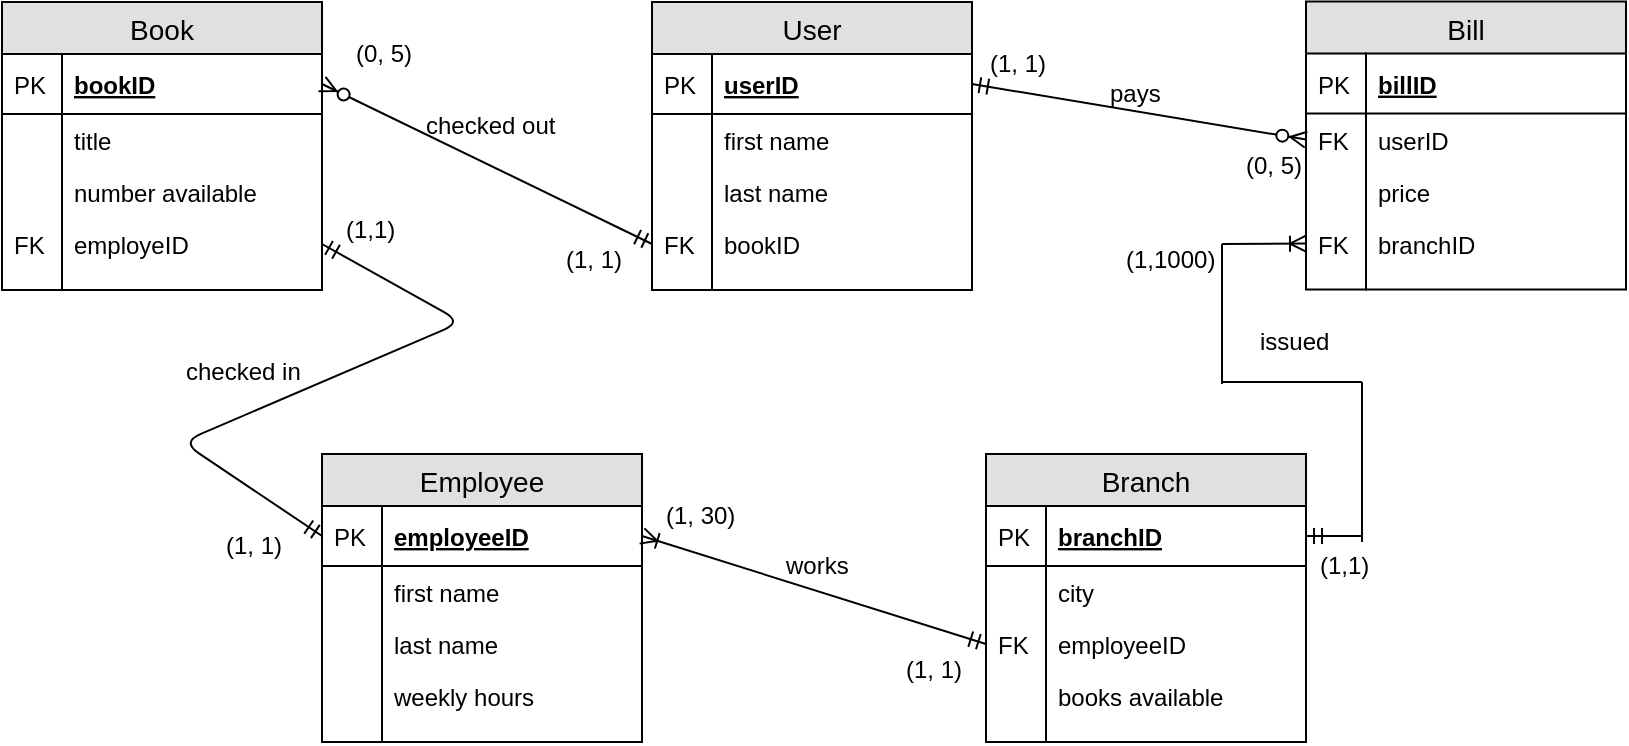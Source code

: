 <mxfile version="12.3.5" type="google" pages="1"><diagram id="aYwrfoIeiscVYbtysI8C" name="Page-1"><mxGraphModel dx="782" dy="437" grid="1" gridSize="10" guides="1" tooltips="1" connect="1" arrows="1" fold="1" page="1" pageScale="1" pageWidth="850" pageHeight="1100" math="0" shadow="0"><root><mxCell id="0"/><mxCell id="1" parent="0"/><mxCell id="7ECvnOl5ij9PKmeGDUMd-1" value="Book" style="swimlane;fontStyle=0;childLayout=stackLayout;horizontal=1;startSize=26;fillColor=#e0e0e0;horizontalStack=0;resizeParent=1;resizeParentMax=0;resizeLast=0;collapsible=1;marginBottom=0;swimlaneFillColor=#ffffff;align=center;fontSize=14;" parent="1" vertex="1"><mxGeometry x="20" y="20" width="160" height="144" as="geometry"/></mxCell><mxCell id="7ECvnOl5ij9PKmeGDUMd-2" value="bookID" style="shape=partialRectangle;top=0;left=0;right=0;bottom=1;align=left;verticalAlign=middle;fillColor=none;spacingLeft=34;spacingRight=4;overflow=hidden;rotatable=0;points=[[0,0.5],[1,0.5]];portConstraint=eastwest;dropTarget=0;fontStyle=5;fontSize=12;" parent="7ECvnOl5ij9PKmeGDUMd-1" vertex="1"><mxGeometry y="26" width="160" height="30" as="geometry"/></mxCell><mxCell id="7ECvnOl5ij9PKmeGDUMd-3" value="PK" style="shape=partialRectangle;top=0;left=0;bottom=0;fillColor=none;align=left;verticalAlign=middle;spacingLeft=4;spacingRight=4;overflow=hidden;rotatable=0;points=[];portConstraint=eastwest;part=1;fontSize=12;" parent="7ECvnOl5ij9PKmeGDUMd-2" vertex="1" connectable="0"><mxGeometry width="30" height="30" as="geometry"/></mxCell><mxCell id="7ECvnOl5ij9PKmeGDUMd-4" value="title" style="shape=partialRectangle;top=0;left=0;right=0;bottom=0;align=left;verticalAlign=top;fillColor=none;spacingLeft=34;spacingRight=4;overflow=hidden;rotatable=0;points=[[0,0.5],[1,0.5]];portConstraint=eastwest;dropTarget=0;fontSize=12;" parent="7ECvnOl5ij9PKmeGDUMd-1" vertex="1"><mxGeometry y="56" width="160" height="26" as="geometry"/></mxCell><mxCell id="7ECvnOl5ij9PKmeGDUMd-5" value="" style="shape=partialRectangle;top=0;left=0;bottom=0;fillColor=none;align=left;verticalAlign=top;spacingLeft=4;spacingRight=4;overflow=hidden;rotatable=0;points=[];portConstraint=eastwest;part=1;fontSize=12;" parent="7ECvnOl5ij9PKmeGDUMd-4" vertex="1" connectable="0"><mxGeometry width="30" height="26" as="geometry"/></mxCell><mxCell id="7ECvnOl5ij9PKmeGDUMd-6" value="number available" style="shape=partialRectangle;top=0;left=0;right=0;bottom=0;align=left;verticalAlign=top;fillColor=none;spacingLeft=34;spacingRight=4;overflow=hidden;rotatable=0;points=[[0,0.5],[1,0.5]];portConstraint=eastwest;dropTarget=0;fontSize=12;" parent="7ECvnOl5ij9PKmeGDUMd-1" vertex="1"><mxGeometry y="82" width="160" height="26" as="geometry"/></mxCell><mxCell id="7ECvnOl5ij9PKmeGDUMd-7" value="" style="shape=partialRectangle;top=0;left=0;bottom=0;fillColor=none;align=left;verticalAlign=top;spacingLeft=4;spacingRight=4;overflow=hidden;rotatable=0;points=[];portConstraint=eastwest;part=1;fontSize=12;" parent="7ECvnOl5ij9PKmeGDUMd-6" vertex="1" connectable="0"><mxGeometry width="30" height="26" as="geometry"/></mxCell><mxCell id="7ECvnOl5ij9PKmeGDUMd-8" value="employeID" style="shape=partialRectangle;top=0;left=0;right=0;bottom=0;align=left;verticalAlign=top;fillColor=none;spacingLeft=34;spacingRight=4;overflow=hidden;rotatable=0;points=[[0,0.5],[1,0.5]];portConstraint=eastwest;dropTarget=0;fontSize=12;" parent="7ECvnOl5ij9PKmeGDUMd-1" vertex="1"><mxGeometry y="108" width="160" height="26" as="geometry"/></mxCell><mxCell id="7ECvnOl5ij9PKmeGDUMd-9" value="FK" style="shape=partialRectangle;top=0;left=0;bottom=0;fillColor=none;align=left;verticalAlign=top;spacingLeft=4;spacingRight=4;overflow=hidden;rotatable=0;points=[];portConstraint=eastwest;part=1;fontSize=12;" parent="7ECvnOl5ij9PKmeGDUMd-8" vertex="1" connectable="0"><mxGeometry width="30" height="26" as="geometry"/></mxCell><mxCell id="7ECvnOl5ij9PKmeGDUMd-10" value="" style="shape=partialRectangle;top=0;left=0;right=0;bottom=0;align=left;verticalAlign=top;fillColor=none;spacingLeft=34;spacingRight=4;overflow=hidden;rotatable=0;points=[[0,0.5],[1,0.5]];portConstraint=eastwest;dropTarget=0;fontSize=12;" parent="7ECvnOl5ij9PKmeGDUMd-1" vertex="1"><mxGeometry y="134" width="160" height="10" as="geometry"/></mxCell><mxCell id="7ECvnOl5ij9PKmeGDUMd-11" value="" style="shape=partialRectangle;top=0;left=0;bottom=0;fillColor=none;align=left;verticalAlign=top;spacingLeft=4;spacingRight=4;overflow=hidden;rotatable=0;points=[];portConstraint=eastwest;part=1;fontSize=12;" parent="7ECvnOl5ij9PKmeGDUMd-10" vertex="1" connectable="0"><mxGeometry width="30" height="10" as="geometry"/></mxCell><mxCell id="7ECvnOl5ij9PKmeGDUMd-12" value="User" style="swimlane;fontStyle=0;childLayout=stackLayout;horizontal=1;startSize=26;fillColor=#e0e0e0;horizontalStack=0;resizeParent=1;resizeParentMax=0;resizeLast=0;collapsible=1;marginBottom=0;swimlaneFillColor=#ffffff;align=center;fontSize=14;" parent="1" vertex="1"><mxGeometry x="345" y="20" width="160" height="144" as="geometry"/></mxCell><mxCell id="7ECvnOl5ij9PKmeGDUMd-13" value="userID" style="shape=partialRectangle;top=0;left=0;right=0;bottom=1;align=left;verticalAlign=middle;fillColor=none;spacingLeft=34;spacingRight=4;overflow=hidden;rotatable=0;points=[[0,0.5],[1,0.5]];portConstraint=eastwest;dropTarget=0;fontStyle=5;fontSize=12;" parent="7ECvnOl5ij9PKmeGDUMd-12" vertex="1"><mxGeometry y="26" width="160" height="30" as="geometry"/></mxCell><mxCell id="7ECvnOl5ij9PKmeGDUMd-14" value="PK" style="shape=partialRectangle;top=0;left=0;bottom=0;fillColor=none;align=left;verticalAlign=middle;spacingLeft=4;spacingRight=4;overflow=hidden;rotatable=0;points=[];portConstraint=eastwest;part=1;fontSize=12;" parent="7ECvnOl5ij9PKmeGDUMd-13" vertex="1" connectable="0"><mxGeometry width="30" height="30" as="geometry"/></mxCell><mxCell id="7ECvnOl5ij9PKmeGDUMd-15" value="first name" style="shape=partialRectangle;top=0;left=0;right=0;bottom=0;align=left;verticalAlign=top;fillColor=none;spacingLeft=34;spacingRight=4;overflow=hidden;rotatable=0;points=[[0,0.5],[1,0.5]];portConstraint=eastwest;dropTarget=0;fontSize=12;" parent="7ECvnOl5ij9PKmeGDUMd-12" vertex="1"><mxGeometry y="56" width="160" height="26" as="geometry"/></mxCell><mxCell id="7ECvnOl5ij9PKmeGDUMd-16" value="" style="shape=partialRectangle;top=0;left=0;bottom=0;fillColor=none;align=left;verticalAlign=top;spacingLeft=4;spacingRight=4;overflow=hidden;rotatable=0;points=[];portConstraint=eastwest;part=1;fontSize=12;" parent="7ECvnOl5ij9PKmeGDUMd-15" vertex="1" connectable="0"><mxGeometry width="30" height="26" as="geometry"/></mxCell><mxCell id="7ECvnOl5ij9PKmeGDUMd-17" value="last name" style="shape=partialRectangle;top=0;left=0;right=0;bottom=0;align=left;verticalAlign=top;fillColor=none;spacingLeft=34;spacingRight=4;overflow=hidden;rotatable=0;points=[[0,0.5],[1,0.5]];portConstraint=eastwest;dropTarget=0;fontSize=12;" parent="7ECvnOl5ij9PKmeGDUMd-12" vertex="1"><mxGeometry y="82" width="160" height="26" as="geometry"/></mxCell><mxCell id="7ECvnOl5ij9PKmeGDUMd-18" value="" style="shape=partialRectangle;top=0;left=0;bottom=0;fillColor=none;align=left;verticalAlign=top;spacingLeft=4;spacingRight=4;overflow=hidden;rotatable=0;points=[];portConstraint=eastwest;part=1;fontSize=12;" parent="7ECvnOl5ij9PKmeGDUMd-17" vertex="1" connectable="0"><mxGeometry width="30" height="26" as="geometry"/></mxCell><mxCell id="7ECvnOl5ij9PKmeGDUMd-19" value="bookID" style="shape=partialRectangle;top=0;left=0;right=0;bottom=0;align=left;verticalAlign=top;fillColor=none;spacingLeft=34;spacingRight=4;overflow=hidden;rotatable=0;points=[[0,0.5],[1,0.5]];portConstraint=eastwest;dropTarget=0;fontSize=12;" parent="7ECvnOl5ij9PKmeGDUMd-12" vertex="1"><mxGeometry y="108" width="160" height="26" as="geometry"/></mxCell><mxCell id="7ECvnOl5ij9PKmeGDUMd-20" value="FK" style="shape=partialRectangle;top=0;left=0;bottom=0;fillColor=none;align=left;verticalAlign=top;spacingLeft=4;spacingRight=4;overflow=hidden;rotatable=0;points=[];portConstraint=eastwest;part=1;fontSize=12;" parent="7ECvnOl5ij9PKmeGDUMd-19" vertex="1" connectable="0"><mxGeometry width="30" height="26" as="geometry"/></mxCell><mxCell id="7ECvnOl5ij9PKmeGDUMd-21" value="" style="shape=partialRectangle;top=0;left=0;right=0;bottom=0;align=left;verticalAlign=top;fillColor=none;spacingLeft=34;spacingRight=4;overflow=hidden;rotatable=0;points=[[0,0.5],[1,0.5]];portConstraint=eastwest;dropTarget=0;fontSize=12;" parent="7ECvnOl5ij9PKmeGDUMd-12" vertex="1"><mxGeometry y="134" width="160" height="10" as="geometry"/></mxCell><mxCell id="7ECvnOl5ij9PKmeGDUMd-22" value="" style="shape=partialRectangle;top=0;left=0;bottom=0;fillColor=none;align=left;verticalAlign=top;spacingLeft=4;spacingRight=4;overflow=hidden;rotatable=0;points=[];portConstraint=eastwest;part=1;fontSize=12;" parent="7ECvnOl5ij9PKmeGDUMd-21" vertex="1" connectable="0"><mxGeometry width="30" height="10" as="geometry"/></mxCell><mxCell id="7ECvnOl5ij9PKmeGDUMd-34" value="Employee" style="swimlane;fontStyle=0;childLayout=stackLayout;horizontal=1;startSize=26;fillColor=#e0e0e0;horizontalStack=0;resizeParent=1;resizeParentMax=0;resizeLast=0;collapsible=1;marginBottom=0;swimlaneFillColor=#ffffff;align=center;fontSize=14;" parent="1" vertex="1"><mxGeometry x="180" y="246" width="160" height="144" as="geometry"/></mxCell><mxCell id="7ECvnOl5ij9PKmeGDUMd-35" value="employeeID" style="shape=partialRectangle;top=0;left=0;right=0;bottom=1;align=left;verticalAlign=middle;fillColor=none;spacingLeft=34;spacingRight=4;overflow=hidden;rotatable=0;points=[[0,0.5],[1,0.5]];portConstraint=eastwest;dropTarget=0;fontStyle=5;fontSize=12;" parent="7ECvnOl5ij9PKmeGDUMd-34" vertex="1"><mxGeometry y="26" width="160" height="30" as="geometry"/></mxCell><mxCell id="7ECvnOl5ij9PKmeGDUMd-36" value="PK" style="shape=partialRectangle;top=0;left=0;bottom=0;fillColor=none;align=left;verticalAlign=middle;spacingLeft=4;spacingRight=4;overflow=hidden;rotatable=0;points=[];portConstraint=eastwest;part=1;fontSize=12;" parent="7ECvnOl5ij9PKmeGDUMd-35" vertex="1" connectable="0"><mxGeometry width="30" height="30" as="geometry"/></mxCell><mxCell id="7ECvnOl5ij9PKmeGDUMd-37" value="first name" style="shape=partialRectangle;top=0;left=0;right=0;bottom=0;align=left;verticalAlign=top;fillColor=none;spacingLeft=34;spacingRight=4;overflow=hidden;rotatable=0;points=[[0,0.5],[1,0.5]];portConstraint=eastwest;dropTarget=0;fontSize=12;" parent="7ECvnOl5ij9PKmeGDUMd-34" vertex="1"><mxGeometry y="56" width="160" height="26" as="geometry"/></mxCell><mxCell id="7ECvnOl5ij9PKmeGDUMd-38" value="" style="shape=partialRectangle;top=0;left=0;bottom=0;fillColor=none;align=left;verticalAlign=top;spacingLeft=4;spacingRight=4;overflow=hidden;rotatable=0;points=[];portConstraint=eastwest;part=1;fontSize=12;" parent="7ECvnOl5ij9PKmeGDUMd-37" vertex="1" connectable="0"><mxGeometry width="30" height="26" as="geometry"/></mxCell><mxCell id="7ECvnOl5ij9PKmeGDUMd-39" value="last name" style="shape=partialRectangle;top=0;left=0;right=0;bottom=0;align=left;verticalAlign=top;fillColor=none;spacingLeft=34;spacingRight=4;overflow=hidden;rotatable=0;points=[[0,0.5],[1,0.5]];portConstraint=eastwest;dropTarget=0;fontSize=12;" parent="7ECvnOl5ij9PKmeGDUMd-34" vertex="1"><mxGeometry y="82" width="160" height="26" as="geometry"/></mxCell><mxCell id="7ECvnOl5ij9PKmeGDUMd-40" value="" style="shape=partialRectangle;top=0;left=0;bottom=0;fillColor=none;align=left;verticalAlign=top;spacingLeft=4;spacingRight=4;overflow=hidden;rotatable=0;points=[];portConstraint=eastwest;part=1;fontSize=12;" parent="7ECvnOl5ij9PKmeGDUMd-39" vertex="1" connectable="0"><mxGeometry width="30" height="26" as="geometry"/></mxCell><mxCell id="7ECvnOl5ij9PKmeGDUMd-41" value="weekly hours" style="shape=partialRectangle;top=0;left=0;right=0;bottom=0;align=left;verticalAlign=top;fillColor=none;spacingLeft=34;spacingRight=4;overflow=hidden;rotatable=0;points=[[0,0.5],[1,0.5]];portConstraint=eastwest;dropTarget=0;fontSize=12;" parent="7ECvnOl5ij9PKmeGDUMd-34" vertex="1"><mxGeometry y="108" width="160" height="26" as="geometry"/></mxCell><mxCell id="7ECvnOl5ij9PKmeGDUMd-42" value="" style="shape=partialRectangle;top=0;left=0;bottom=0;fillColor=none;align=left;verticalAlign=top;spacingLeft=4;spacingRight=4;overflow=hidden;rotatable=0;points=[];portConstraint=eastwest;part=1;fontSize=12;" parent="7ECvnOl5ij9PKmeGDUMd-41" vertex="1" connectable="0"><mxGeometry width="30" height="26" as="geometry"/></mxCell><mxCell id="7ECvnOl5ij9PKmeGDUMd-43" value="" style="shape=partialRectangle;top=0;left=0;right=0;bottom=0;align=left;verticalAlign=top;fillColor=none;spacingLeft=34;spacingRight=4;overflow=hidden;rotatable=0;points=[[0,0.5],[1,0.5]];portConstraint=eastwest;dropTarget=0;fontSize=12;" parent="7ECvnOl5ij9PKmeGDUMd-34" vertex="1"><mxGeometry y="134" width="160" height="10" as="geometry"/></mxCell><mxCell id="7ECvnOl5ij9PKmeGDUMd-44" value="" style="shape=partialRectangle;top=0;left=0;bottom=0;fillColor=none;align=left;verticalAlign=top;spacingLeft=4;spacingRight=4;overflow=hidden;rotatable=0;points=[];portConstraint=eastwest;part=1;fontSize=12;" parent="7ECvnOl5ij9PKmeGDUMd-43" vertex="1" connectable="0"><mxGeometry width="30" height="10" as="geometry"/></mxCell><mxCell id="7ECvnOl5ij9PKmeGDUMd-45" value="Branch" style="swimlane;fontStyle=0;childLayout=stackLayout;horizontal=1;startSize=26;fillColor=#e0e0e0;horizontalStack=0;resizeParent=1;resizeParentMax=0;resizeLast=0;collapsible=1;marginBottom=0;swimlaneFillColor=#ffffff;align=center;fontSize=14;" parent="1" vertex="1"><mxGeometry x="512" y="246" width="160" height="144" as="geometry"/></mxCell><mxCell id="7ECvnOl5ij9PKmeGDUMd-46" value="branchID" style="shape=partialRectangle;top=0;left=0;right=0;bottom=1;align=left;verticalAlign=middle;fillColor=none;spacingLeft=34;spacingRight=4;overflow=hidden;rotatable=0;points=[[0,0.5],[1,0.5]];portConstraint=eastwest;dropTarget=0;fontStyle=5;fontSize=12;" parent="7ECvnOl5ij9PKmeGDUMd-45" vertex="1"><mxGeometry y="26" width="160" height="30" as="geometry"/></mxCell><mxCell id="7ECvnOl5ij9PKmeGDUMd-47" value="PK" style="shape=partialRectangle;top=0;left=0;bottom=0;fillColor=none;align=left;verticalAlign=middle;spacingLeft=4;spacingRight=4;overflow=hidden;rotatable=0;points=[];portConstraint=eastwest;part=1;fontSize=12;" parent="7ECvnOl5ij9PKmeGDUMd-46" vertex="1" connectable="0"><mxGeometry width="30" height="30" as="geometry"/></mxCell><mxCell id="7ECvnOl5ij9PKmeGDUMd-48" value="city" style="shape=partialRectangle;top=0;left=0;right=0;bottom=0;align=left;verticalAlign=top;fillColor=none;spacingLeft=34;spacingRight=4;overflow=hidden;rotatable=0;points=[[0,0.5],[1,0.5]];portConstraint=eastwest;dropTarget=0;fontSize=12;" parent="7ECvnOl5ij9PKmeGDUMd-45" vertex="1"><mxGeometry y="56" width="160" height="26" as="geometry"/></mxCell><mxCell id="7ECvnOl5ij9PKmeGDUMd-49" value="" style="shape=partialRectangle;top=0;left=0;bottom=0;fillColor=none;align=left;verticalAlign=top;spacingLeft=4;spacingRight=4;overflow=hidden;rotatable=0;points=[];portConstraint=eastwest;part=1;fontSize=12;" parent="7ECvnOl5ij9PKmeGDUMd-48" vertex="1" connectable="0"><mxGeometry width="30" height="26" as="geometry"/></mxCell><mxCell id="7ECvnOl5ij9PKmeGDUMd-50" value="employeeID" style="shape=partialRectangle;top=0;left=0;right=0;bottom=0;align=left;verticalAlign=top;fillColor=none;spacingLeft=34;spacingRight=4;overflow=hidden;rotatable=0;points=[[0,0.5],[1,0.5]];portConstraint=eastwest;dropTarget=0;fontSize=12;" parent="7ECvnOl5ij9PKmeGDUMd-45" vertex="1"><mxGeometry y="82" width="160" height="26" as="geometry"/></mxCell><mxCell id="7ECvnOl5ij9PKmeGDUMd-51" value="FK" style="shape=partialRectangle;top=0;left=0;bottom=0;fillColor=none;align=left;verticalAlign=top;spacingLeft=4;spacingRight=4;overflow=hidden;rotatable=0;points=[];portConstraint=eastwest;part=1;fontSize=12;" parent="7ECvnOl5ij9PKmeGDUMd-50" vertex="1" connectable="0"><mxGeometry width="30" height="26" as="geometry"/></mxCell><mxCell id="7ECvnOl5ij9PKmeGDUMd-52" value="books available" style="shape=partialRectangle;top=0;left=0;right=0;bottom=0;align=left;verticalAlign=top;fillColor=none;spacingLeft=34;spacingRight=4;overflow=hidden;rotatable=0;points=[[0,0.5],[1,0.5]];portConstraint=eastwest;dropTarget=0;fontSize=12;" parent="7ECvnOl5ij9PKmeGDUMd-45" vertex="1"><mxGeometry y="108" width="160" height="26" as="geometry"/></mxCell><mxCell id="7ECvnOl5ij9PKmeGDUMd-53" value="" style="shape=partialRectangle;top=0;left=0;bottom=0;fillColor=none;align=left;verticalAlign=top;spacingLeft=4;spacingRight=4;overflow=hidden;rotatable=0;points=[];portConstraint=eastwest;part=1;fontSize=12;" parent="7ECvnOl5ij9PKmeGDUMd-52" vertex="1" connectable="0"><mxGeometry width="30" height="26" as="geometry"/></mxCell><mxCell id="7ECvnOl5ij9PKmeGDUMd-54" value="" style="shape=partialRectangle;top=0;left=0;right=0;bottom=0;align=left;verticalAlign=top;fillColor=none;spacingLeft=34;spacingRight=4;overflow=hidden;rotatable=0;points=[[0,0.5],[1,0.5]];portConstraint=eastwest;dropTarget=0;fontSize=12;" parent="7ECvnOl5ij9PKmeGDUMd-45" vertex="1"><mxGeometry y="134" width="160" height="10" as="geometry"/></mxCell><mxCell id="7ECvnOl5ij9PKmeGDUMd-55" value="" style="shape=partialRectangle;top=0;left=0;bottom=0;fillColor=none;align=left;verticalAlign=top;spacingLeft=4;spacingRight=4;overflow=hidden;rotatable=0;points=[];portConstraint=eastwest;part=1;fontSize=12;" parent="7ECvnOl5ij9PKmeGDUMd-54" vertex="1" connectable="0"><mxGeometry width="30" height="10" as="geometry"/></mxCell><mxCell id="7ECvnOl5ij9PKmeGDUMd-56" value="Bill" style="swimlane;fontStyle=0;childLayout=stackLayout;horizontal=1;startSize=26;fillColor=#e0e0e0;horizontalStack=0;resizeParent=1;resizeParentMax=0;resizeLast=0;collapsible=1;marginBottom=0;swimlaneFillColor=#ffffff;align=center;fontSize=14;" parent="1" vertex="1"><mxGeometry x="672" y="19.8" width="160" height="144" as="geometry"/></mxCell><mxCell id="7ECvnOl5ij9PKmeGDUMd-57" value="billID" style="shape=partialRectangle;top=0;left=0;right=0;bottom=1;align=left;verticalAlign=middle;fillColor=none;spacingLeft=34;spacingRight=4;overflow=hidden;rotatable=0;points=[[0,0.5],[1,0.5]];portConstraint=eastwest;dropTarget=0;fontStyle=5;fontSize=12;" parent="7ECvnOl5ij9PKmeGDUMd-56" vertex="1"><mxGeometry y="26" width="160" height="30" as="geometry"/></mxCell><mxCell id="7ECvnOl5ij9PKmeGDUMd-58" value="PK" style="shape=partialRectangle;top=0;left=0;bottom=0;fillColor=none;align=left;verticalAlign=middle;spacingLeft=4;spacingRight=4;overflow=hidden;rotatable=0;points=[];portConstraint=eastwest;part=1;fontSize=12;" parent="7ECvnOl5ij9PKmeGDUMd-57" vertex="1" connectable="0"><mxGeometry width="30" height="30" as="geometry"/></mxCell><mxCell id="7ECvnOl5ij9PKmeGDUMd-59" value="userID" style="shape=partialRectangle;top=0;left=0;right=0;bottom=0;align=left;verticalAlign=top;fillColor=none;spacingLeft=34;spacingRight=4;overflow=hidden;rotatable=0;points=[[0,0.5],[1,0.5]];portConstraint=eastwest;dropTarget=0;fontSize=12;" parent="7ECvnOl5ij9PKmeGDUMd-56" vertex="1"><mxGeometry y="56" width="160" height="26" as="geometry"/></mxCell><mxCell id="7ECvnOl5ij9PKmeGDUMd-60" value="FK" style="shape=partialRectangle;top=0;left=0;bottom=0;fillColor=none;align=left;verticalAlign=top;spacingLeft=4;spacingRight=4;overflow=hidden;rotatable=0;points=[];portConstraint=eastwest;part=1;fontSize=12;" parent="7ECvnOl5ij9PKmeGDUMd-59" vertex="1" connectable="0"><mxGeometry width="30" height="26" as="geometry"/></mxCell><mxCell id="7ECvnOl5ij9PKmeGDUMd-61" value="price" style="shape=partialRectangle;top=0;left=0;right=0;bottom=0;align=left;verticalAlign=top;fillColor=none;spacingLeft=34;spacingRight=4;overflow=hidden;rotatable=0;points=[[0,0.5],[1,0.5]];portConstraint=eastwest;dropTarget=0;fontSize=12;" parent="7ECvnOl5ij9PKmeGDUMd-56" vertex="1"><mxGeometry y="82" width="160" height="26" as="geometry"/></mxCell><mxCell id="7ECvnOl5ij9PKmeGDUMd-62" value="" style="shape=partialRectangle;top=0;left=0;bottom=0;fillColor=none;align=left;verticalAlign=top;spacingLeft=4;spacingRight=4;overflow=hidden;rotatable=0;points=[];portConstraint=eastwest;part=1;fontSize=12;" parent="7ECvnOl5ij9PKmeGDUMd-61" vertex="1" connectable="0"><mxGeometry width="30" height="26" as="geometry"/></mxCell><mxCell id="7ECvnOl5ij9PKmeGDUMd-63" value="branchID" style="shape=partialRectangle;top=0;left=0;right=0;bottom=0;align=left;verticalAlign=top;fillColor=none;spacingLeft=34;spacingRight=4;overflow=hidden;rotatable=0;points=[[0,0.5],[1,0.5]];portConstraint=eastwest;dropTarget=0;fontSize=12;" parent="7ECvnOl5ij9PKmeGDUMd-56" vertex="1"><mxGeometry y="108" width="160" height="26" as="geometry"/></mxCell><mxCell id="7ECvnOl5ij9PKmeGDUMd-64" value="FK" style="shape=partialRectangle;top=0;left=0;bottom=0;fillColor=none;align=left;verticalAlign=top;spacingLeft=4;spacingRight=4;overflow=hidden;rotatable=0;points=[];portConstraint=eastwest;part=1;fontSize=12;" parent="7ECvnOl5ij9PKmeGDUMd-63" vertex="1" connectable="0"><mxGeometry width="30" height="26" as="geometry"/></mxCell><mxCell id="7ECvnOl5ij9PKmeGDUMd-65" value="" style="shape=partialRectangle;top=0;left=0;right=0;bottom=0;align=left;verticalAlign=top;fillColor=none;spacingLeft=34;spacingRight=4;overflow=hidden;rotatable=0;points=[[0,0.5],[1,0.5]];portConstraint=eastwest;dropTarget=0;fontSize=12;" parent="7ECvnOl5ij9PKmeGDUMd-56" vertex="1"><mxGeometry y="134" width="160" height="10" as="geometry"/></mxCell><mxCell id="7ECvnOl5ij9PKmeGDUMd-66" value="" style="shape=partialRectangle;top=0;left=0;bottom=0;fillColor=none;align=left;verticalAlign=top;spacingLeft=4;spacingRight=4;overflow=hidden;rotatable=0;points=[];portConstraint=eastwest;part=1;fontSize=12;" parent="7ECvnOl5ij9PKmeGDUMd-65" vertex="1" connectable="0"><mxGeometry width="30" height="10" as="geometry"/></mxCell><mxCell id="4EJ3JfPVVF_rqAILqiD0-1" value="" style="endArrow=ERmandOne;html=1;entryX=1;entryY=0.5;entryDx=0;entryDy=0;exitX=0;exitY=0.5;exitDx=0;exitDy=0;startArrow=ERzeroToMany;startFill=1;endFill=0;" parent="1" source="7ECvnOl5ij9PKmeGDUMd-59" target="7ECvnOl5ij9PKmeGDUMd-13" edge="1"><mxGeometry width="50" height="50" relative="1" as="geometry"><mxPoint x="670" y="90" as="sourcePoint"/><mxPoint x="510" y="60" as="targetPoint"/></mxGeometry></mxCell><mxCell id="S6znftmVILgaXjJeoXPY-1" value="pays" style="text;html=1;resizable=0;points=[];autosize=1;align=left;verticalAlign=top;spacingTop=-4;" parent="1" vertex="1"><mxGeometry x="572" y="56" width="40" height="20" as="geometry"/></mxCell><mxCell id="S6znftmVILgaXjJeoXPY-2" value="(1, 1)" style="text;html=1;resizable=0;points=[];autosize=1;align=left;verticalAlign=top;spacingTop=-4;" parent="1" vertex="1"><mxGeometry x="512" y="41" width="40" height="20" as="geometry"/></mxCell><mxCell id="S6znftmVILgaXjJeoXPY-3" value="(0, 5)" style="text;html=1;resizable=0;points=[];autosize=1;align=left;verticalAlign=top;spacingTop=-4;" parent="1" vertex="1"><mxGeometry x="640" y="92" width="40" height="20" as="geometry"/></mxCell><mxCell id="S6znftmVILgaXjJeoXPY-5" value="" style="endArrow=ERoneToMany;html=1;entryX=1;entryY=0.5;entryDx=0;entryDy=0;exitX=0;exitY=0.5;exitDx=0;exitDy=0;startArrow=ERmandOne;startFill=0;endFill=0;" parent="1" source="7ECvnOl5ij9PKmeGDUMd-50" target="7ECvnOl5ij9PKmeGDUMd-35" edge="1"><mxGeometry width="50" height="50" relative="1" as="geometry"><mxPoint x="20" y="460" as="sourcePoint"/><mxPoint x="70" y="410" as="targetPoint"/></mxGeometry></mxCell><mxCell id="S6znftmVILgaXjJeoXPY-6" value="works" style="text;html=1;resizable=0;points=[];autosize=1;align=left;verticalAlign=top;spacingTop=-4;" parent="1" vertex="1"><mxGeometry x="410" y="292" width="50" height="20" as="geometry"/></mxCell><mxCell id="S6znftmVILgaXjJeoXPY-7" value="(1, 30)" style="text;html=1;resizable=0;points=[];autosize=1;align=left;verticalAlign=top;spacingTop=-4;" parent="1" vertex="1"><mxGeometry x="350" y="267" width="50" height="20" as="geometry"/></mxCell><mxCell id="S6znftmVILgaXjJeoXPY-8" value="(1, 1)" style="text;html=1;resizable=0;points=[];autosize=1;align=left;verticalAlign=top;spacingTop=-4;" parent="1" vertex="1"><mxGeometry x="470" y="344" width="40" height="20" as="geometry"/></mxCell><mxCell id="S6znftmVILgaXjJeoXPY-9" value="" style="endArrow=ERoneToMany;html=1;entryX=0;entryY=0.5;entryDx=0;entryDy=0;endFill=0;" parent="1" target="7ECvnOl5ij9PKmeGDUMd-63" edge="1"><mxGeometry width="50" height="50" relative="1" as="geometry"><mxPoint x="630" y="141" as="sourcePoint"/><mxPoint x="110" y="410" as="targetPoint"/></mxGeometry></mxCell><mxCell id="S6znftmVILgaXjJeoXPY-10" value="" style="endArrow=none;html=1;" parent="1" edge="1"><mxGeometry width="50" height="50" relative="1" as="geometry"><mxPoint x="630" y="211" as="sourcePoint"/><mxPoint x="630" y="141" as="targetPoint"/></mxGeometry></mxCell><mxCell id="S6znftmVILgaXjJeoXPY-11" value="" style="endArrow=none;html=1;" parent="1" edge="1"><mxGeometry width="50" height="50" relative="1" as="geometry"><mxPoint x="700" y="210" as="sourcePoint"/><mxPoint x="630" y="210" as="targetPoint"/></mxGeometry></mxCell><mxCell id="S6znftmVILgaXjJeoXPY-12" value="" style="endArrow=none;html=1;" parent="1" edge="1"><mxGeometry width="50" height="50" relative="1" as="geometry"><mxPoint x="700" y="290" as="sourcePoint"/><mxPoint x="700" y="210" as="targetPoint"/></mxGeometry></mxCell><mxCell id="S6znftmVILgaXjJeoXPY-13" value="" style="endArrow=none;html=1;exitX=1;exitY=0.5;exitDx=0;exitDy=0;endFill=0;startArrow=ERmandOne;startFill=0;" parent="1" source="7ECvnOl5ij9PKmeGDUMd-46" edge="1"><mxGeometry width="50" height="50" relative="1" as="geometry"><mxPoint x="680" y="290" as="sourcePoint"/><mxPoint x="700" y="287" as="targetPoint"/></mxGeometry></mxCell><mxCell id="S6znftmVILgaXjJeoXPY-14" value="issued" style="text;html=1;resizable=0;points=[];autosize=1;align=left;verticalAlign=top;spacingTop=-4;" parent="1" vertex="1"><mxGeometry x="647" y="180" width="50" height="20" as="geometry"/></mxCell><mxCell id="S6znftmVILgaXjJeoXPY-16" value="(1,1000)" style="text;html=1;resizable=0;points=[];autosize=1;align=left;verticalAlign=top;spacingTop=-4;" parent="1" vertex="1"><mxGeometry x="580" y="139" width="60" height="20" as="geometry"/></mxCell><mxCell id="S6znftmVILgaXjJeoXPY-17" value="(1,1)" style="text;html=1;resizable=0;points=[];autosize=1;align=left;verticalAlign=top;spacingTop=-4;" parent="1" vertex="1"><mxGeometry x="677" y="292" width="40" height="20" as="geometry"/></mxCell><mxCell id="S6znftmVILgaXjJeoXPY-18" value="" style="endArrow=ERmandOne;html=1;entryX=0;entryY=0.5;entryDx=0;entryDy=0;exitX=1;exitY=0.5;exitDx=0;exitDy=0;endFill=0;startArrow=ERzeroToMany;startFill=1;" parent="1" source="7ECvnOl5ij9PKmeGDUMd-2" target="7ECvnOl5ij9PKmeGDUMd-19" edge="1"><mxGeometry width="50" height="50" relative="1" as="geometry"><mxPoint x="60" y="460" as="sourcePoint"/><mxPoint x="110" y="410" as="targetPoint"/></mxGeometry></mxCell><mxCell id="S6znftmVILgaXjJeoXPY-19" value="checked out" style="text;html=1;resizable=0;points=[];autosize=1;align=left;verticalAlign=top;spacingTop=-4;" parent="1" vertex="1"><mxGeometry x="230" y="72" width="80" height="20" as="geometry"/></mxCell><mxCell id="S6znftmVILgaXjJeoXPY-20" value="(0, 5)" style="text;html=1;resizable=0;points=[];autosize=1;align=left;verticalAlign=top;spacingTop=-4;" parent="1" vertex="1"><mxGeometry x="195" y="36" width="40" height="20" as="geometry"/></mxCell><mxCell id="S6znftmVILgaXjJeoXPY-21" value="(1, 1)" style="text;html=1;resizable=0;points=[];autosize=1;align=left;verticalAlign=top;spacingTop=-4;" parent="1" vertex="1"><mxGeometry x="300" y="139" width="40" height="20" as="geometry"/></mxCell><mxCell id="S6znftmVILgaXjJeoXPY-22" value="" style="endArrow=ERmandOne;html=1;entryX=1;entryY=0.5;entryDx=0;entryDy=0;exitX=0;exitY=0.5;exitDx=0;exitDy=0;endFill=0;startArrow=ERmandOne;startFill=0;" parent="1" source="7ECvnOl5ij9PKmeGDUMd-35" target="7ECvnOl5ij9PKmeGDUMd-8" edge="1"><mxGeometry width="50" height="50" relative="1" as="geometry"><mxPoint x="20" y="460" as="sourcePoint"/><mxPoint x="70" y="410" as="targetPoint"/><Array as="points"><mxPoint x="110" y="240"/><mxPoint x="250" y="180"/></Array></mxGeometry></mxCell><mxCell id="S6znftmVILgaXjJeoXPY-23" value="checked in" style="text;html=1;resizable=0;points=[];autosize=1;align=left;verticalAlign=top;spacingTop=-4;" parent="1" vertex="1"><mxGeometry x="110" y="195" width="70" height="20" as="geometry"/></mxCell><mxCell id="S6znftmVILgaXjJeoXPY-24" value="(1, 1)" style="text;html=1;resizable=0;points=[];autosize=1;align=left;verticalAlign=top;spacingTop=-4;" parent="1" vertex="1"><mxGeometry x="130" y="282" width="40" height="20" as="geometry"/></mxCell><mxCell id="S6znftmVILgaXjJeoXPY-25" value="(1,1)" style="text;html=1;resizable=0;points=[];autosize=1;align=left;verticalAlign=top;spacingTop=-4;" parent="1" vertex="1"><mxGeometry x="190" y="124" width="40" height="20" as="geometry"/></mxCell></root></mxGraphModel></diagram></mxfile>